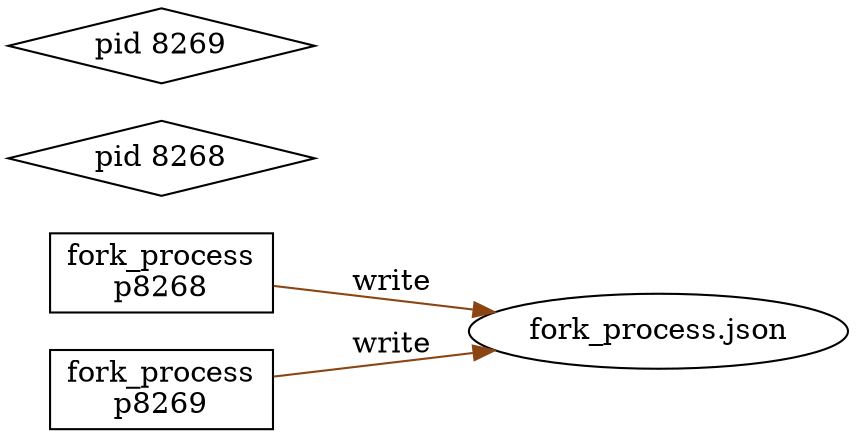 strict digraph fork_process {
rankdir="LR";
"f_fork_process.json" [label="fork_process.json"];
    p_8268 [label="pid 8268", shape="diamond"];
    "p_8268_fork_process" [label="fork_process
p8268", shape="box"];
    "p_8268_fork_process" -> "f_fork_process.json" [label="write", color="saddlebrown"];
    p_8269 [label="pid 8269", shape="diamond"];
    "p_8269_fork_process" [label="fork_process
p8269", shape="box"];
    "p_8269_fork_process" -> "f_fork_process.json" [label="write", color="saddlebrown"];
}
